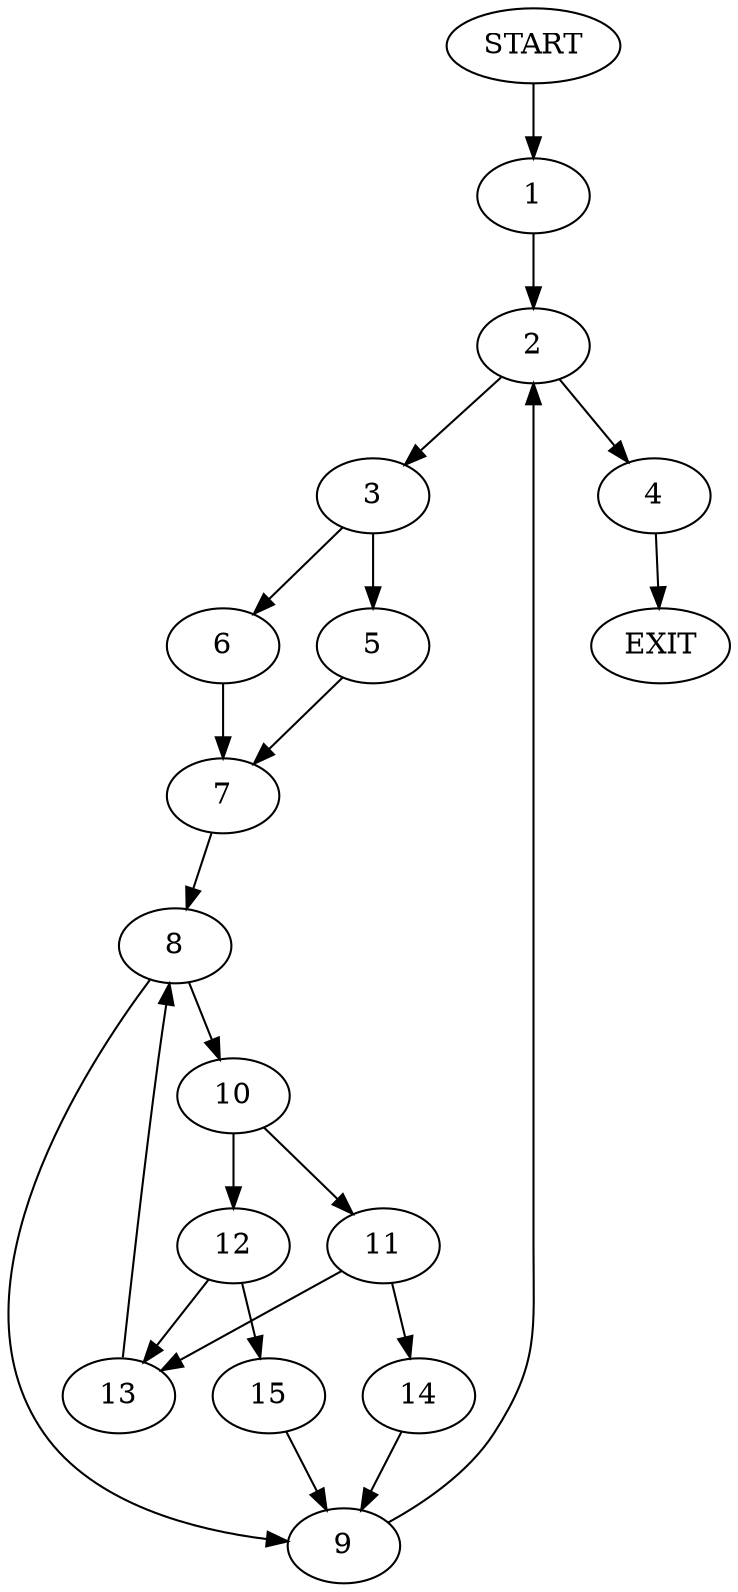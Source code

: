 digraph {
0 [label="START"]
16 [label="EXIT"]
0 -> 1
1 -> 2
2 -> 3
2 -> 4
4 -> 16
3 -> 5
3 -> 6
5 -> 7
6 -> 7
7 -> 8
8 -> 9
8 -> 10
10 -> 11
10 -> 12
9 -> 2
11 -> 13
11 -> 14
12 -> 13
12 -> 15
13 -> 8
15 -> 9
14 -> 9
}
